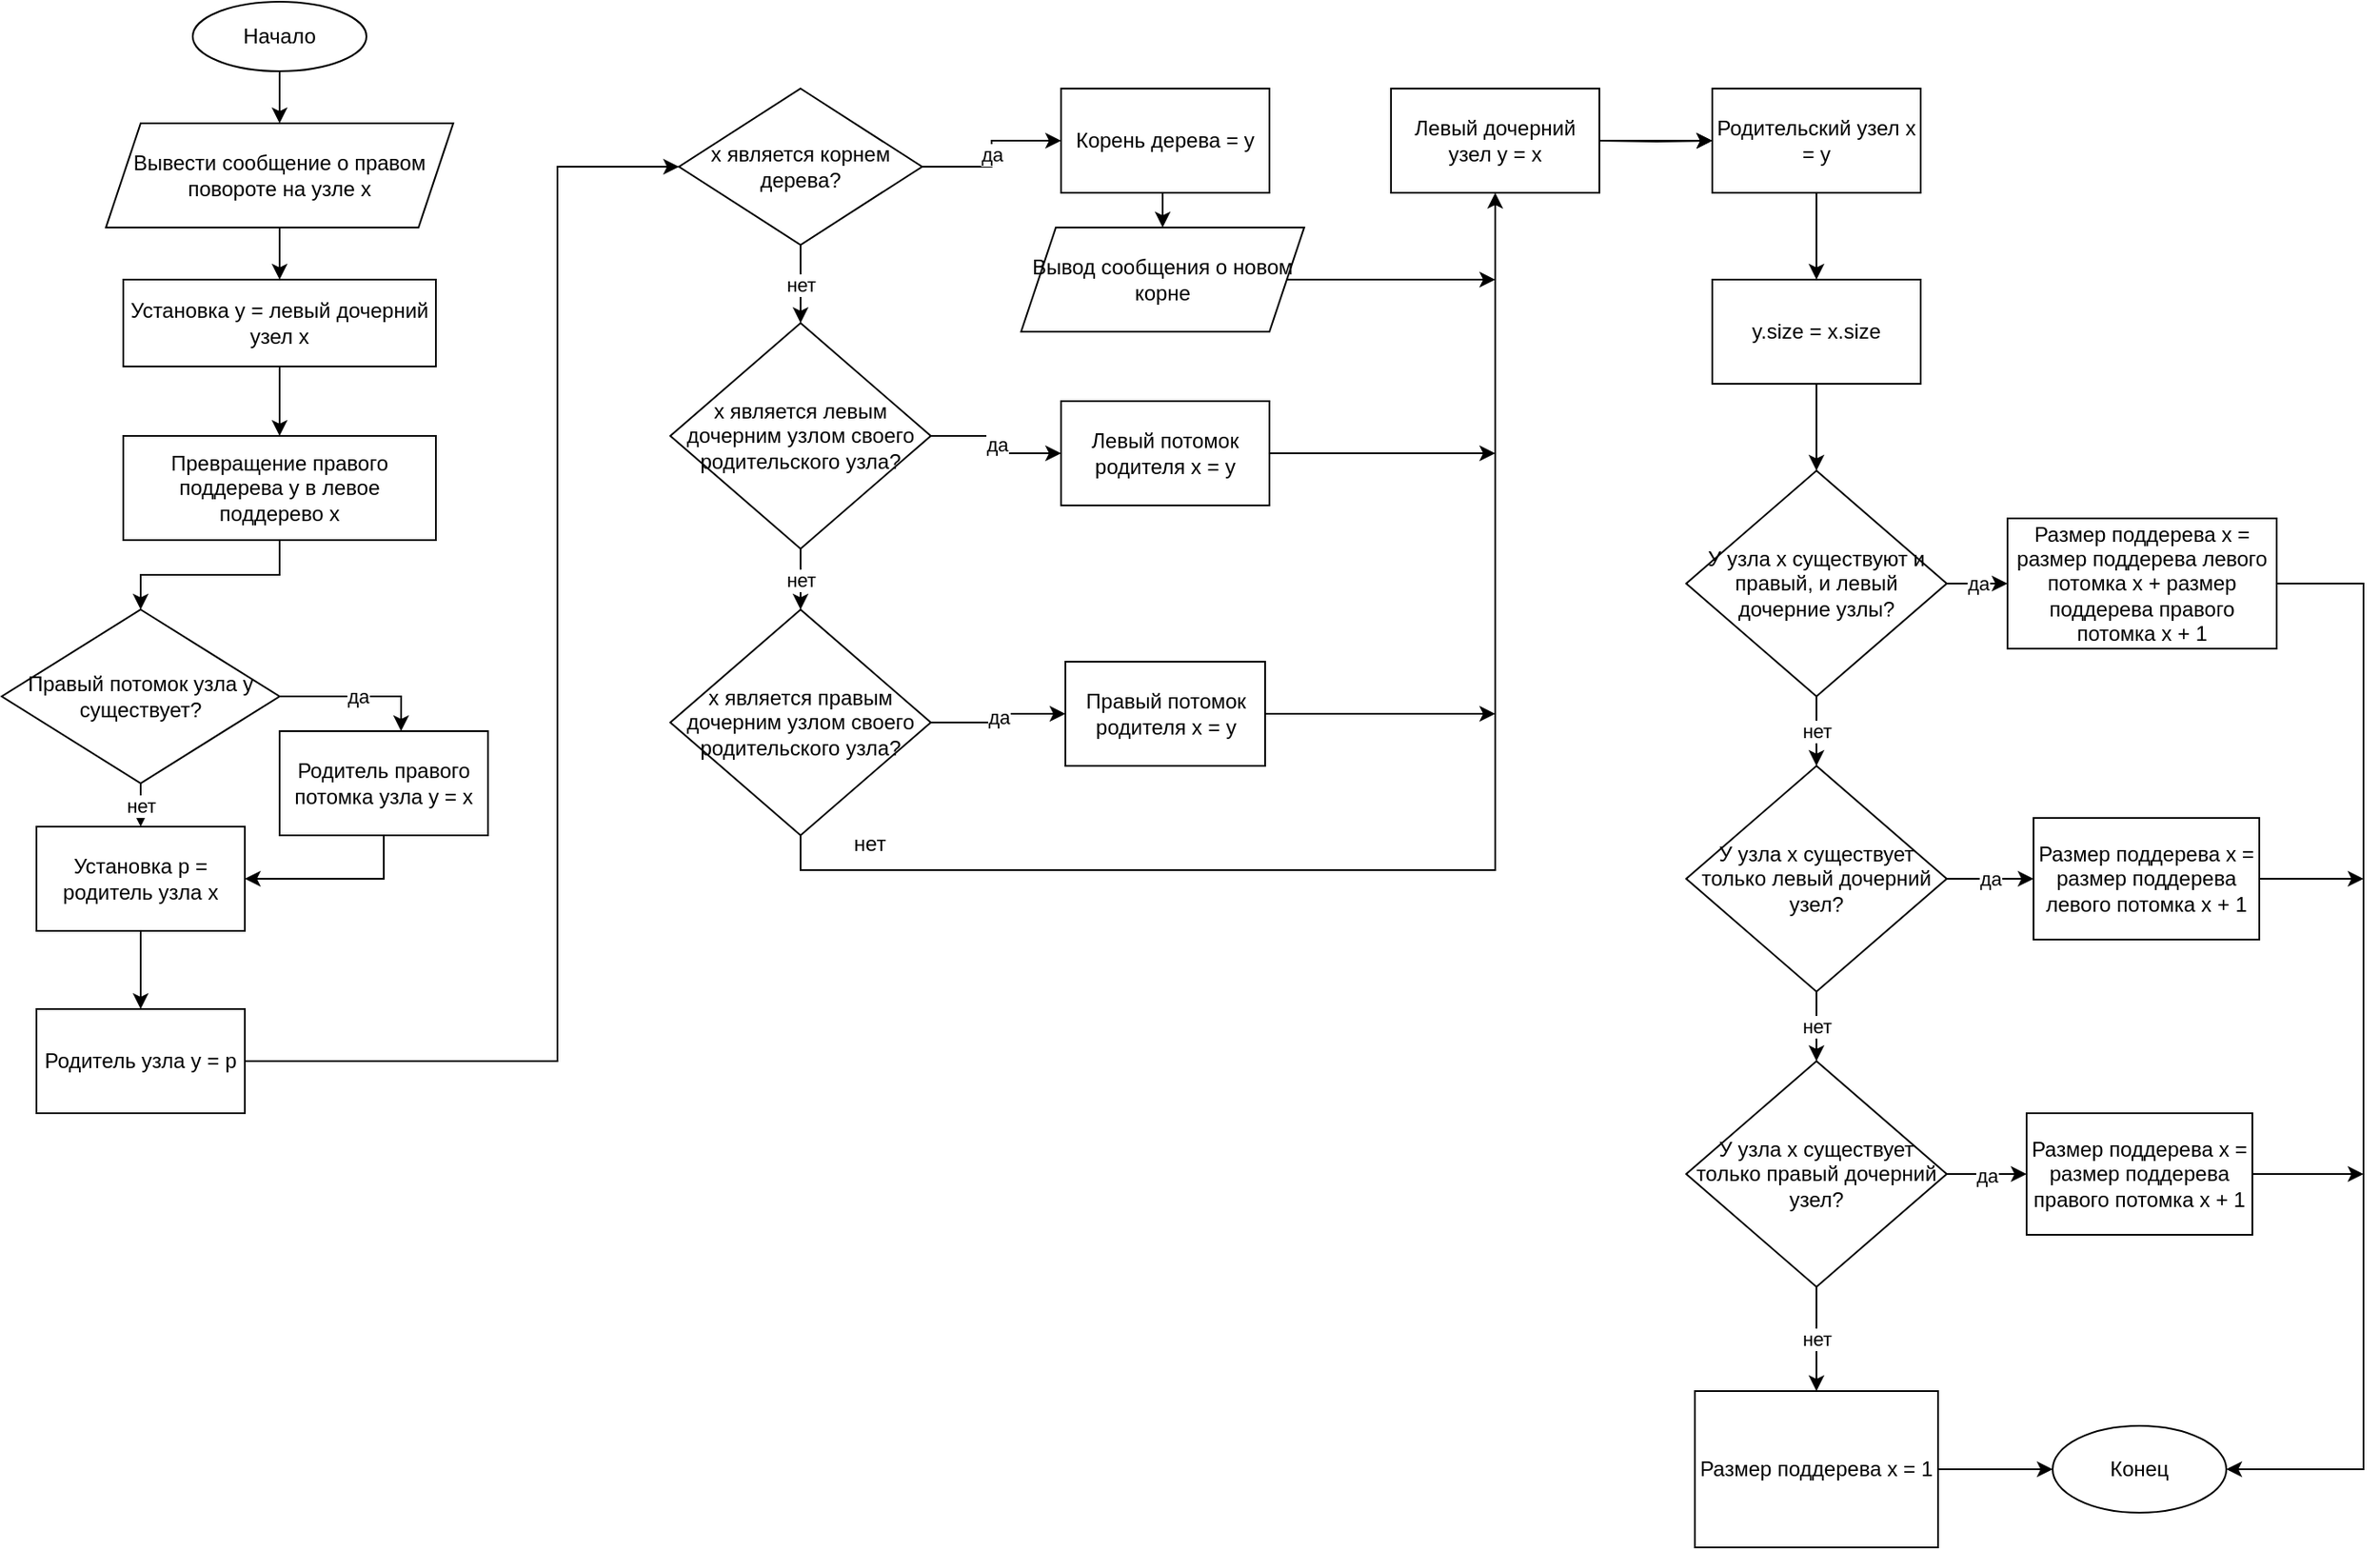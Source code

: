 <mxfile version="13.10.5" type="device"><diagram id="SfqlUy2BZiCNfjTcg1zU" name="Page-1"><mxGraphModel dx="1422" dy="839" grid="1" gridSize="10" guides="1" tooltips="1" connect="1" arrows="1" fold="1" page="1" pageScale="1" pageWidth="827" pageHeight="1169" math="0" shadow="0"><root><mxCell id="0"/><mxCell id="1" parent="0"/><mxCell id="QpX9cVs2vWramSUdyOpo-29" style="edgeStyle=orthogonalEdgeStyle;rounded=0;orthogonalLoop=1;jettySize=auto;html=1;entryX=0.5;entryY=0;entryDx=0;entryDy=0;" parent="1" source="BYFRgbu1Ru3N-8mqq4z_-1" target="BYFRgbu1Ru3N-8mqq4z_-2" edge="1"><mxGeometry relative="1" as="geometry"/></mxCell><mxCell id="BYFRgbu1Ru3N-8mqq4z_-1" value="Начало" style="ellipse;whiteSpace=wrap;html=1;" parent="1" vertex="1"><mxGeometry x="350" y="80" width="100" height="40" as="geometry"/></mxCell><mxCell id="QpX9cVs2vWramSUdyOpo-30" style="edgeStyle=orthogonalEdgeStyle;rounded=0;orthogonalLoop=1;jettySize=auto;html=1;exitX=0.5;exitY=1;exitDx=0;exitDy=0;entryX=0.5;entryY=0;entryDx=0;entryDy=0;" parent="1" source="BYFRgbu1Ru3N-8mqq4z_-2" target="BYFRgbu1Ru3N-8mqq4z_-3" edge="1"><mxGeometry relative="1" as="geometry"/></mxCell><mxCell id="BYFRgbu1Ru3N-8mqq4z_-2" value="Вывести сообщение о правом повороте на узле x" style="shape=parallelogram;perimeter=parallelogramPerimeter;whiteSpace=wrap;html=1;fixedSize=1;" parent="1" vertex="1"><mxGeometry x="300" y="150" width="200" height="60" as="geometry"/></mxCell><mxCell id="QpX9cVs2vWramSUdyOpo-31" style="edgeStyle=orthogonalEdgeStyle;rounded=0;orthogonalLoop=1;jettySize=auto;html=1;entryX=0.5;entryY=0;entryDx=0;entryDy=0;" parent="1" source="BYFRgbu1Ru3N-8mqq4z_-3" target="BYFRgbu1Ru3N-8mqq4z_-4" edge="1"><mxGeometry relative="1" as="geometry"/></mxCell><mxCell id="BYFRgbu1Ru3N-8mqq4z_-3" value="Установка y = левый дочерний узел x" style="rounded=0;whiteSpace=wrap;html=1;" parent="1" vertex="1"><mxGeometry x="310" y="240" width="180" height="50" as="geometry"/></mxCell><mxCell id="QpX9cVs2vWramSUdyOpo-32" style="edgeStyle=orthogonalEdgeStyle;rounded=0;orthogonalLoop=1;jettySize=auto;html=1;exitX=0.5;exitY=1;exitDx=0;exitDy=0;entryX=0.5;entryY=0;entryDx=0;entryDy=0;" parent="1" source="BYFRgbu1Ru3N-8mqq4z_-4" target="BYFRgbu1Ru3N-8mqq4z_-5" edge="1"><mxGeometry relative="1" as="geometry"/></mxCell><mxCell id="BYFRgbu1Ru3N-8mqq4z_-4" value="Превращение правого поддерева y в левое поддерево x" style="rounded=0;whiteSpace=wrap;html=1;" parent="1" vertex="1"><mxGeometry x="310" y="330" width="180" height="60" as="geometry"/></mxCell><mxCell id="QpX9cVs2vWramSUdyOpo-4" value="нет" style="edgeStyle=orthogonalEdgeStyle;rounded=0;orthogonalLoop=1;jettySize=auto;html=1;exitX=0.5;exitY=1;exitDx=0;exitDy=0;entryX=0.5;entryY=0;entryDx=0;entryDy=0;" parent="1" source="BYFRgbu1Ru3N-8mqq4z_-5" target="QpX9cVs2vWramSUdyOpo-2" edge="1"><mxGeometry relative="1" as="geometry"/></mxCell><mxCell id="cmsJVwliXixh-O36AbcV-1" value="да" style="edgeStyle=orthogonalEdgeStyle;rounded=0;orthogonalLoop=1;jettySize=auto;html=1;exitX=1;exitY=0.5;exitDx=0;exitDy=0;entryX=0.583;entryY=0;entryDx=0;entryDy=0;entryPerimeter=0;" parent="1" source="BYFRgbu1Ru3N-8mqq4z_-5" target="BYFRgbu1Ru3N-8mqq4z_-6" edge="1"><mxGeometry relative="1" as="geometry"/></mxCell><mxCell id="BYFRgbu1Ru3N-8mqq4z_-5" value="Правый потомок узла y существует?" style="rhombus;whiteSpace=wrap;html=1;" parent="1" vertex="1"><mxGeometry x="240" y="430" width="160" height="100" as="geometry"/></mxCell><mxCell id="cmsJVwliXixh-O36AbcV-3" style="edgeStyle=orthogonalEdgeStyle;rounded=0;orthogonalLoop=1;jettySize=auto;html=1;exitX=0.5;exitY=1;exitDx=0;exitDy=0;entryX=1;entryY=0.5;entryDx=0;entryDy=0;" parent="1" source="BYFRgbu1Ru3N-8mqq4z_-6" target="QpX9cVs2vWramSUdyOpo-2" edge="1"><mxGeometry relative="1" as="geometry"/></mxCell><mxCell id="BYFRgbu1Ru3N-8mqq4z_-6" value="Родитель правого потомка узла y = x" style="rounded=0;whiteSpace=wrap;html=1;" parent="1" vertex="1"><mxGeometry x="400" y="500" width="120" height="60" as="geometry"/></mxCell><mxCell id="QpX9cVs2vWramSUdyOpo-33" style="edgeStyle=orthogonalEdgeStyle;rounded=0;orthogonalLoop=1;jettySize=auto;html=1;exitX=0.5;exitY=1;exitDx=0;exitDy=0;entryX=0.5;entryY=0;entryDx=0;entryDy=0;" parent="1" source="QpX9cVs2vWramSUdyOpo-2" target="QpX9cVs2vWramSUdyOpo-3" edge="1"><mxGeometry relative="1" as="geometry"/></mxCell><mxCell id="QpX9cVs2vWramSUdyOpo-2" value="Установка p = родитель узла x" style="rounded=0;whiteSpace=wrap;html=1;" parent="1" vertex="1"><mxGeometry x="260" y="555" width="120" height="60" as="geometry"/></mxCell><mxCell id="cmsJVwliXixh-O36AbcV-4" style="edgeStyle=orthogonalEdgeStyle;rounded=0;orthogonalLoop=1;jettySize=auto;html=1;exitX=1;exitY=0.5;exitDx=0;exitDy=0;entryX=0;entryY=0.5;entryDx=0;entryDy=0;" parent="1" source="QpX9cVs2vWramSUdyOpo-3" target="QpX9cVs2vWramSUdyOpo-6" edge="1"><mxGeometry relative="1" as="geometry"><Array as="points"><mxPoint x="560" y="690"/><mxPoint x="560" y="175"/></Array></mxGeometry></mxCell><mxCell id="QpX9cVs2vWramSUdyOpo-3" value="Родитель узла y = p" style="rounded=0;whiteSpace=wrap;html=1;" parent="1" vertex="1"><mxGeometry x="260" y="660" width="120" height="60" as="geometry"/></mxCell><mxCell id="cmsJVwliXixh-O36AbcV-5" value="нет" style="edgeStyle=orthogonalEdgeStyle;rounded=0;orthogonalLoop=1;jettySize=auto;html=1;exitX=0.5;exitY=1;exitDx=0;exitDy=0;entryX=0.5;entryY=0;entryDx=0;entryDy=0;" parent="1" source="QpX9cVs2vWramSUdyOpo-6" target="QpX9cVs2vWramSUdyOpo-9" edge="1"><mxGeometry relative="1" as="geometry"/></mxCell><mxCell id="cmsJVwliXixh-O36AbcV-7" value="да" style="edgeStyle=orthogonalEdgeStyle;rounded=0;orthogonalLoop=1;jettySize=auto;html=1;exitX=1;exitY=0.5;exitDx=0;exitDy=0;entryX=0;entryY=0.5;entryDx=0;entryDy=0;" parent="1" source="QpX9cVs2vWramSUdyOpo-6" target="QpX9cVs2vWramSUdyOpo-18" edge="1"><mxGeometry relative="1" as="geometry"/></mxCell><mxCell id="QpX9cVs2vWramSUdyOpo-6" value="х является корнем дерева?" style="rhombus;whiteSpace=wrap;html=1;" parent="1" vertex="1"><mxGeometry x="630" y="130" width="140" height="90" as="geometry"/></mxCell><mxCell id="cmsJVwliXixh-O36AbcV-6" value="нет" style="edgeStyle=orthogonalEdgeStyle;rounded=0;orthogonalLoop=1;jettySize=auto;html=1;exitX=0.5;exitY=1;exitDx=0;exitDy=0;entryX=0.5;entryY=0;entryDx=0;entryDy=0;" parent="1" source="QpX9cVs2vWramSUdyOpo-9" target="QpX9cVs2vWramSUdyOpo-10" edge="1"><mxGeometry relative="1" as="geometry"/></mxCell><mxCell id="cmsJVwliXixh-O36AbcV-9" value="да" style="edgeStyle=orthogonalEdgeStyle;rounded=0;orthogonalLoop=1;jettySize=auto;html=1;exitX=1;exitY=0.5;exitDx=0;exitDy=0;entryX=0;entryY=0.5;entryDx=0;entryDy=0;" parent="1" source="QpX9cVs2vWramSUdyOpo-9" target="QpX9cVs2vWramSUdyOpo-23" edge="1"><mxGeometry relative="1" as="geometry"/></mxCell><mxCell id="QpX9cVs2vWramSUdyOpo-9" value="х является левым дочерним узлом своего родительского узла?" style="rhombus;whiteSpace=wrap;html=1;" parent="1" vertex="1"><mxGeometry x="625" y="265" width="150" height="130" as="geometry"/></mxCell><mxCell id="cmsJVwliXixh-O36AbcV-10" value="да" style="edgeStyle=orthogonalEdgeStyle;rounded=0;orthogonalLoop=1;jettySize=auto;html=1;exitX=1;exitY=0.5;exitDx=0;exitDy=0;entryX=0;entryY=0.5;entryDx=0;entryDy=0;" parent="1" source="QpX9cVs2vWramSUdyOpo-10" target="QpX9cVs2vWramSUdyOpo-26" edge="1"><mxGeometry relative="1" as="geometry"/></mxCell><mxCell id="cmsJVwliXixh-O36AbcV-19" style="edgeStyle=orthogonalEdgeStyle;rounded=0;orthogonalLoop=1;jettySize=auto;html=1;exitX=0.5;exitY=1;exitDx=0;exitDy=0;entryX=0.5;entryY=1;entryDx=0;entryDy=0;" parent="1" source="QpX9cVs2vWramSUdyOpo-10" target="QpX9cVs2vWramSUdyOpo-13" edge="1"><mxGeometry relative="1" as="geometry"/></mxCell><mxCell id="QpX9cVs2vWramSUdyOpo-10" value="х является правым дочерним узлом своего родительского узла?" style="rhombus;whiteSpace=wrap;html=1;" parent="1" vertex="1"><mxGeometry x="625" y="430" width="150" height="130" as="geometry"/></mxCell><mxCell id="QpX9cVs2vWramSUdyOpo-15" style="edgeStyle=orthogonalEdgeStyle;rounded=0;orthogonalLoop=1;jettySize=auto;html=1;entryX=0;entryY=0.5;entryDx=0;entryDy=0;" parent="1" source="QpX9cVs2vWramSUdyOpo-13" edge="1"><mxGeometry relative="1" as="geometry"><mxPoint x="1225.0" y="160" as="targetPoint"/></mxGeometry></mxCell><mxCell id="QpX9cVs2vWramSUdyOpo-13" value="Левый дочерний узел y = х" style="rounded=0;whiteSpace=wrap;html=1;" parent="1" vertex="1"><mxGeometry x="1040" y="130" width="120" height="60" as="geometry"/></mxCell><mxCell id="cmsJVwliXixh-O36AbcV-8" style="edgeStyle=orthogonalEdgeStyle;rounded=0;orthogonalLoop=1;jettySize=auto;html=1;exitX=0.5;exitY=1;exitDx=0;exitDy=0;entryX=0.5;entryY=0;entryDx=0;entryDy=0;" parent="1" source="QpX9cVs2vWramSUdyOpo-18" target="QpX9cVs2vWramSUdyOpo-19" edge="1"><mxGeometry relative="1" as="geometry"/></mxCell><mxCell id="QpX9cVs2vWramSUdyOpo-18" value="Корень дерева = y" style="rounded=0;whiteSpace=wrap;html=1;" parent="1" vertex="1"><mxGeometry x="850" y="130" width="120" height="60" as="geometry"/></mxCell><mxCell id="cmsJVwliXixh-O36AbcV-18" style="edgeStyle=orthogonalEdgeStyle;rounded=0;orthogonalLoop=1;jettySize=auto;html=1;" parent="1" source="QpX9cVs2vWramSUdyOpo-19" edge="1"><mxGeometry relative="1" as="geometry"><mxPoint x="1100" y="240" as="targetPoint"/></mxGeometry></mxCell><mxCell id="QpX9cVs2vWramSUdyOpo-19" value="Вывод сообщения о новом корне" style="shape=parallelogram;perimeter=parallelogramPerimeter;whiteSpace=wrap;html=1;fixedSize=1;" parent="1" vertex="1"><mxGeometry x="827" y="210" width="163" height="60" as="geometry"/></mxCell><mxCell id="cmsJVwliXixh-O36AbcV-17" style="edgeStyle=orthogonalEdgeStyle;rounded=0;orthogonalLoop=1;jettySize=auto;html=1;" parent="1" source="QpX9cVs2vWramSUdyOpo-23" edge="1"><mxGeometry relative="1" as="geometry"><mxPoint x="1100" y="340" as="targetPoint"/></mxGeometry></mxCell><mxCell id="QpX9cVs2vWramSUdyOpo-23" value="Левый потомок родителя x = y" style="rounded=0;whiteSpace=wrap;html=1;" parent="1" vertex="1"><mxGeometry x="850" y="310" width="120" height="60" as="geometry"/></mxCell><mxCell id="cmsJVwliXixh-O36AbcV-16" style="edgeStyle=orthogonalEdgeStyle;rounded=0;orthogonalLoop=1;jettySize=auto;html=1;exitX=1;exitY=0.5;exitDx=0;exitDy=0;" parent="1" source="QpX9cVs2vWramSUdyOpo-26" edge="1"><mxGeometry relative="1" as="geometry"><mxPoint x="1100" y="490" as="targetPoint"/></mxGeometry></mxCell><mxCell id="QpX9cVs2vWramSUdyOpo-26" value="Правый потомок родителя x = y" style="rounded=0;whiteSpace=wrap;html=1;" parent="1" vertex="1"><mxGeometry x="852.5" y="460" width="115" height="60" as="geometry"/></mxCell><mxCell id="cmsJVwliXixh-O36AbcV-20" value="нет" style="text;html=1;strokeColor=none;fillColor=none;align=center;verticalAlign=middle;whiteSpace=wrap;rounded=0;" parent="1" vertex="1"><mxGeometry x="720" y="555" width="40" height="20" as="geometry"/></mxCell><mxCell id="XhIM2SAKthMG0C-WICDJ-1" style="edgeStyle=orthogonalEdgeStyle;rounded=0;orthogonalLoop=1;jettySize=auto;html=1;exitX=0.5;exitY=1;exitDx=0;exitDy=0;entryX=0.5;entryY=0;entryDx=0;entryDy=0;" parent="1" source="XhIM2SAKthMG0C-WICDJ-2" target="XhIM2SAKthMG0C-WICDJ-13" edge="1"><mxGeometry relative="1" as="geometry"/></mxCell><mxCell id="XhIM2SAKthMG0C-WICDJ-2" value="Родительский узел х = y" style="rounded=0;whiteSpace=wrap;html=1;" parent="1" vertex="1"><mxGeometry x="1225" y="130" width="120" height="60" as="geometry"/></mxCell><mxCell id="XhIM2SAKthMG0C-WICDJ-3" value="нет" style="edgeStyle=orthogonalEdgeStyle;rounded=0;orthogonalLoop=1;jettySize=auto;html=1;exitX=0.5;exitY=1;exitDx=0;exitDy=0;entryX=0.5;entryY=0;entryDx=0;entryDy=0;" parent="1" source="XhIM2SAKthMG0C-WICDJ-5" target="XhIM2SAKthMG0C-WICDJ-8" edge="1"><mxGeometry relative="1" as="geometry"/></mxCell><mxCell id="XhIM2SAKthMG0C-WICDJ-4" value="да" style="edgeStyle=orthogonalEdgeStyle;rounded=0;orthogonalLoop=1;jettySize=auto;html=1;exitX=1;exitY=0.5;exitDx=0;exitDy=0;entryX=0;entryY=0.5;entryDx=0;entryDy=0;" parent="1" source="XhIM2SAKthMG0C-WICDJ-5" target="XhIM2SAKthMG0C-WICDJ-15" edge="1"><mxGeometry relative="1" as="geometry"/></mxCell><mxCell id="XhIM2SAKthMG0C-WICDJ-5" value="У узла х существуют и правый, и левый дочерние узлы?" style="rhombus;whiteSpace=wrap;html=1;" parent="1" vertex="1"><mxGeometry x="1210" y="350" width="150" height="130" as="geometry"/></mxCell><mxCell id="XhIM2SAKthMG0C-WICDJ-6" value="нет" style="edgeStyle=orthogonalEdgeStyle;rounded=0;orthogonalLoop=1;jettySize=auto;html=1;exitX=0.5;exitY=1;exitDx=0;exitDy=0;entryX=0.5;entryY=0;entryDx=0;entryDy=0;" parent="1" source="XhIM2SAKthMG0C-WICDJ-8" target="XhIM2SAKthMG0C-WICDJ-11" edge="1"><mxGeometry relative="1" as="geometry"/></mxCell><mxCell id="XhIM2SAKthMG0C-WICDJ-7" value="да" style="edgeStyle=orthogonalEdgeStyle;rounded=0;orthogonalLoop=1;jettySize=auto;html=1;exitX=1;exitY=0.5;exitDx=0;exitDy=0;entryX=0;entryY=0.5;entryDx=0;entryDy=0;" parent="1" source="XhIM2SAKthMG0C-WICDJ-8" target="XhIM2SAKthMG0C-WICDJ-18" edge="1"><mxGeometry relative="1" as="geometry"/></mxCell><mxCell id="XhIM2SAKthMG0C-WICDJ-8" value="У узла х существует только левый дочерний узел?" style="rhombus;whiteSpace=wrap;html=1;" parent="1" vertex="1"><mxGeometry x="1210" y="520" width="150" height="130" as="geometry"/></mxCell><mxCell id="XhIM2SAKthMG0C-WICDJ-9" value="да" style="edgeStyle=orthogonalEdgeStyle;rounded=0;orthogonalLoop=1;jettySize=auto;html=1;exitX=1;exitY=0.5;exitDx=0;exitDy=0;entryX=0;entryY=0.5;entryDx=0;entryDy=0;" parent="1" source="XhIM2SAKthMG0C-WICDJ-11" edge="1"><mxGeometry relative="1" as="geometry"><mxPoint x="1406" y="755" as="targetPoint"/></mxGeometry></mxCell><mxCell id="XhIM2SAKthMG0C-WICDJ-10" value="нет" style="edgeStyle=orthogonalEdgeStyle;rounded=0;orthogonalLoop=1;jettySize=auto;html=1;exitX=0.5;exitY=1;exitDx=0;exitDy=0;entryX=0.5;entryY=0;entryDx=0;entryDy=0;" parent="1" source="XhIM2SAKthMG0C-WICDJ-11" target="XhIM2SAKthMG0C-WICDJ-20" edge="1"><mxGeometry relative="1" as="geometry"/></mxCell><mxCell id="XhIM2SAKthMG0C-WICDJ-11" value="У узла х существует только правый дочерний узел?" style="rhombus;whiteSpace=wrap;html=1;" parent="1" vertex="1"><mxGeometry x="1210" y="690" width="150" height="130" as="geometry"/></mxCell><mxCell id="XhIM2SAKthMG0C-WICDJ-12" style="edgeStyle=orthogonalEdgeStyle;rounded=0;orthogonalLoop=1;jettySize=auto;html=1;exitX=0.5;exitY=1;exitDx=0;exitDy=0;entryX=0.5;entryY=0;entryDx=0;entryDy=0;" parent="1" source="XhIM2SAKthMG0C-WICDJ-13" target="XhIM2SAKthMG0C-WICDJ-5" edge="1"><mxGeometry relative="1" as="geometry"/></mxCell><mxCell id="XhIM2SAKthMG0C-WICDJ-13" value="y.size = x.size" style="rounded=0;whiteSpace=wrap;html=1;" parent="1" vertex="1"><mxGeometry x="1225" y="240" width="120" height="60" as="geometry"/></mxCell><mxCell id="XhIM2SAKthMG0C-WICDJ-14" style="edgeStyle=orthogonalEdgeStyle;rounded=0;orthogonalLoop=1;jettySize=auto;html=1;exitX=1;exitY=0.5;exitDx=0;exitDy=0;entryX=1;entryY=0.5;entryDx=0;entryDy=0;" parent="1" source="XhIM2SAKthMG0C-WICDJ-15" target="XhIM2SAKthMG0C-WICDJ-16" edge="1"><mxGeometry relative="1" as="geometry"><Array as="points"><mxPoint x="1600" y="415"/><mxPoint x="1600" y="925"/></Array></mxGeometry></mxCell><mxCell id="XhIM2SAKthMG0C-WICDJ-15" value="Размер поддерева х = размер поддерева левого потомка х + размер поддерева правого потомка х + 1" style="rounded=0;whiteSpace=wrap;html=1;" parent="1" vertex="1"><mxGeometry x="1395" y="377.5" width="155" height="75" as="geometry"/></mxCell><mxCell id="XhIM2SAKthMG0C-WICDJ-16" value="Конец" style="ellipse;whiteSpace=wrap;html=1;" parent="1" vertex="1"><mxGeometry x="1421" y="900" width="100" height="50" as="geometry"/></mxCell><mxCell id="XhIM2SAKthMG0C-WICDJ-17" style="edgeStyle=orthogonalEdgeStyle;rounded=0;orthogonalLoop=1;jettySize=auto;html=1;exitX=1;exitY=0.5;exitDx=0;exitDy=0;" parent="1" source="XhIM2SAKthMG0C-WICDJ-18" edge="1"><mxGeometry relative="1" as="geometry"><mxPoint x="1600.0" y="585" as="targetPoint"/></mxGeometry></mxCell><mxCell id="XhIM2SAKthMG0C-WICDJ-18" value="Размер поддерева х = размер поддерева левого потомка х + 1" style="rounded=0;whiteSpace=wrap;html=1;" parent="1" vertex="1"><mxGeometry x="1410" y="550" width="130" height="70" as="geometry"/></mxCell><mxCell id="XhIM2SAKthMG0C-WICDJ-19" style="edgeStyle=orthogonalEdgeStyle;rounded=0;orthogonalLoop=1;jettySize=auto;html=1;exitX=1;exitY=0.5;exitDx=0;exitDy=0;entryX=0;entryY=0.5;entryDx=0;entryDy=0;" parent="1" source="XhIM2SAKthMG0C-WICDJ-20" target="XhIM2SAKthMG0C-WICDJ-16" edge="1"><mxGeometry relative="1" as="geometry"/></mxCell><mxCell id="XhIM2SAKthMG0C-WICDJ-20" value="Размер поддерева х = 1" style="rounded=0;whiteSpace=wrap;html=1;" parent="1" vertex="1"><mxGeometry x="1215" y="880" width="140" height="90" as="geometry"/></mxCell><mxCell id="XhIM2SAKthMG0C-WICDJ-21" style="edgeStyle=orthogonalEdgeStyle;rounded=0;orthogonalLoop=1;jettySize=auto;html=1;" parent="1" source="XhIM2SAKthMG0C-WICDJ-22" edge="1"><mxGeometry relative="1" as="geometry"><mxPoint x="1600.0" y="755" as="targetPoint"/></mxGeometry></mxCell><mxCell id="XhIM2SAKthMG0C-WICDJ-22" value="Размер поддерева х = размер поддерева правого потомка х + 1" style="rounded=0;whiteSpace=wrap;html=1;" parent="1" vertex="1"><mxGeometry x="1406" y="720" width="130" height="70" as="geometry"/></mxCell><mxCell id="XhIM2SAKthMG0C-WICDJ-23" style="edgeStyle=orthogonalEdgeStyle;rounded=0;orthogonalLoop=1;jettySize=auto;html=1;exitX=1;exitY=0.5;exitDx=0;exitDy=0;entryX=0;entryY=0.5;entryDx=0;entryDy=0;" parent="1" target="XhIM2SAKthMG0C-WICDJ-2" edge="1"><mxGeometry relative="1" as="geometry"><mxPoint x="1220" y="160.167" as="targetPoint"/><mxPoint x="1160" y="160" as="sourcePoint"/></mxGeometry></mxCell></root></mxGraphModel></diagram></mxfile>